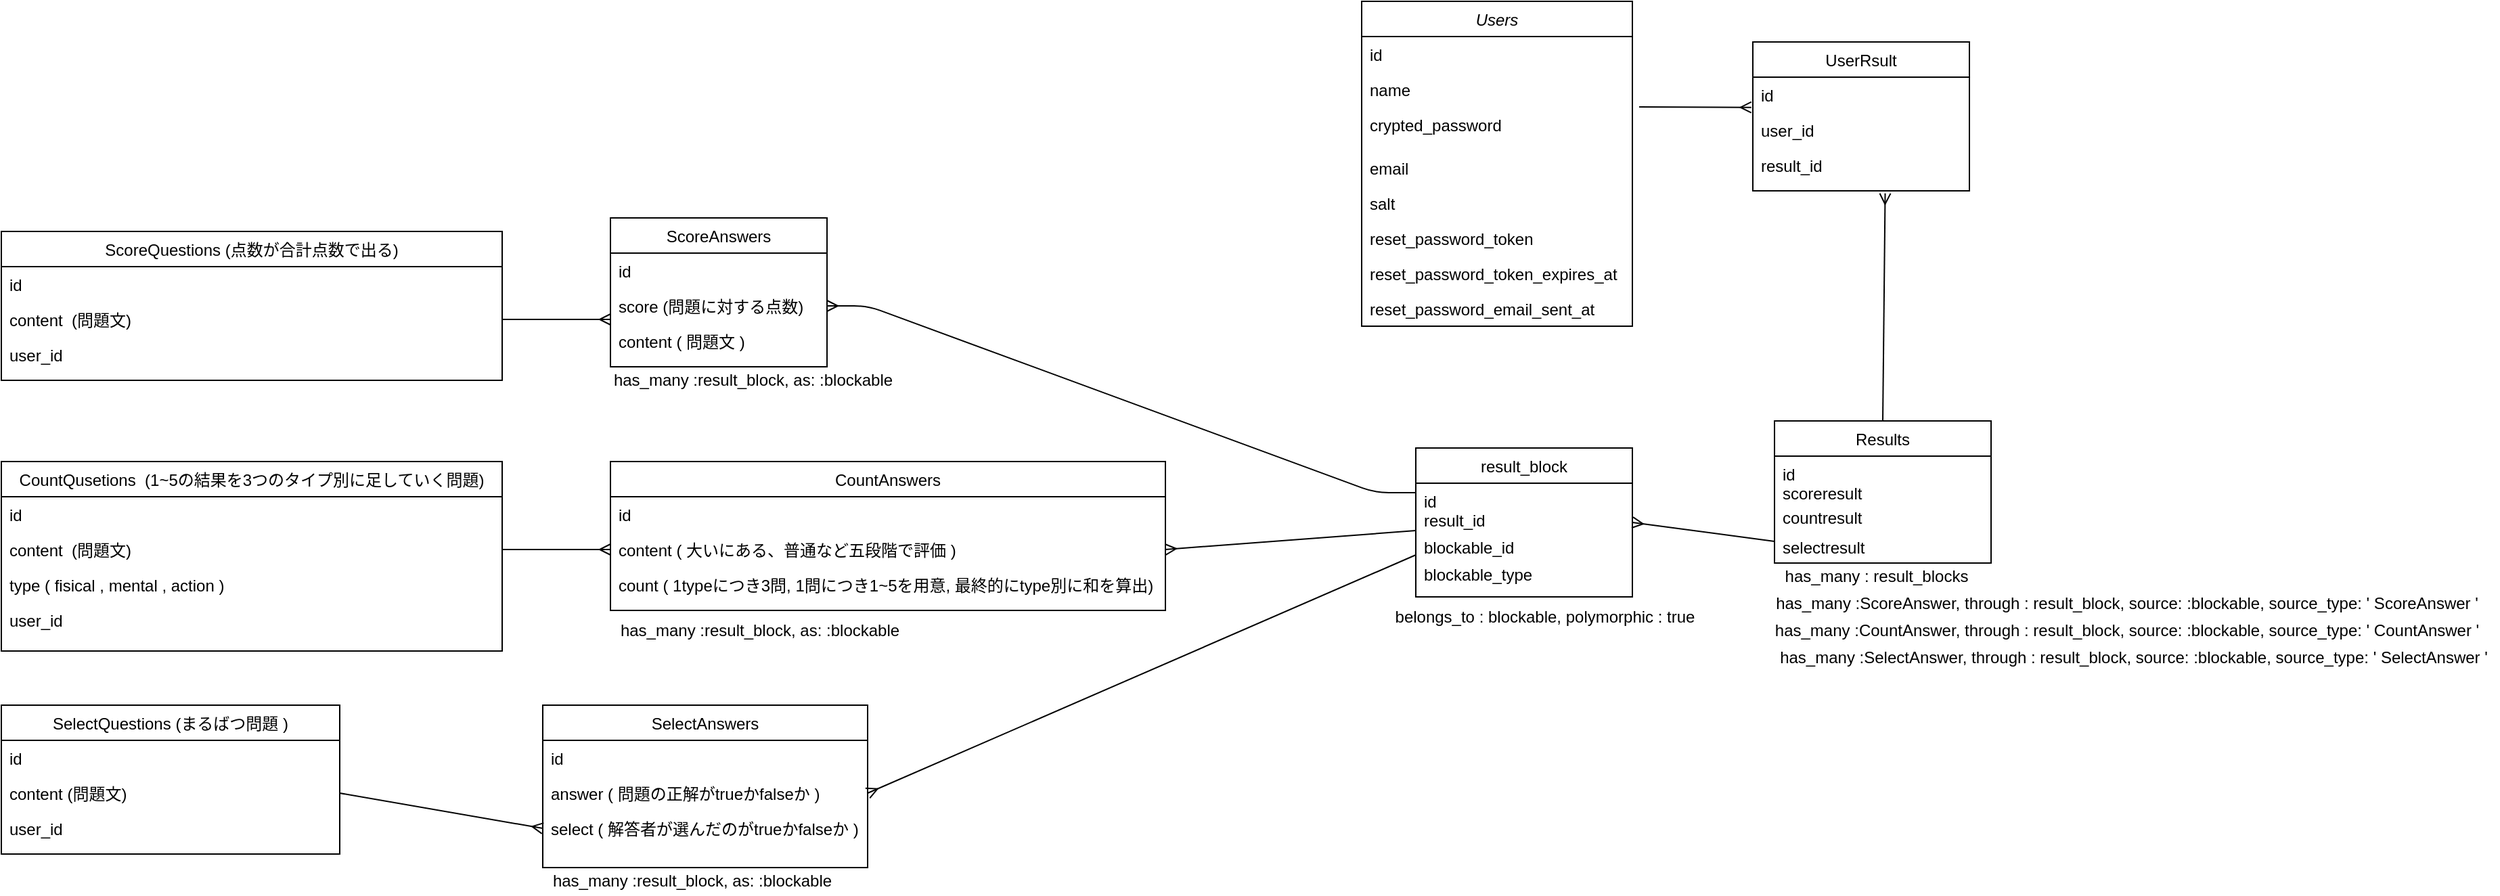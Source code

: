 <mxfile version="14.5.10" type="github">
  <diagram id="C5RBs43oDa-KdzZeNtuy" name="Page-1">
    <mxGraphModel dx="1290" dy="844" grid="1" gridSize="10" guides="1" tooltips="1" connect="1" arrows="1" fold="1" page="1" pageScale="1" pageWidth="827" pageHeight="1169" math="0" shadow="0">
      <root>
        <mxCell id="WIyWlLk6GJQsqaUBKTNV-0" />
        <mxCell id="WIyWlLk6GJQsqaUBKTNV-1" parent="WIyWlLk6GJQsqaUBKTNV-0" />
        <mxCell id="zkfFHV4jXpPFQw0GAbJ--0" value="Users" style="swimlane;fontStyle=2;align=center;verticalAlign=top;childLayout=stackLayout;horizontal=1;startSize=26;horizontalStack=0;resizeParent=1;resizeLast=0;collapsible=1;marginBottom=0;rounded=0;shadow=0;strokeWidth=1;" parent="WIyWlLk6GJQsqaUBKTNV-1" vertex="1">
          <mxGeometry x="1365" y="120" width="200" height="240" as="geometry">
            <mxRectangle x="230" y="140" width="160" height="26" as="alternateBounds" />
          </mxGeometry>
        </mxCell>
        <mxCell id="zkfFHV4jXpPFQw0GAbJ--1" value="id" style="text;align=left;verticalAlign=top;spacingLeft=4;spacingRight=4;overflow=hidden;rotatable=0;points=[[0,0.5],[1,0.5]];portConstraint=eastwest;" parent="zkfFHV4jXpPFQw0GAbJ--0" vertex="1">
          <mxGeometry y="26" width="200" height="26" as="geometry" />
        </mxCell>
        <mxCell id="zkfFHV4jXpPFQw0GAbJ--2" value="name" style="text;align=left;verticalAlign=top;spacingLeft=4;spacingRight=4;overflow=hidden;rotatable=0;points=[[0,0.5],[1,0.5]];portConstraint=eastwest;rounded=0;shadow=0;html=0;" parent="zkfFHV4jXpPFQw0GAbJ--0" vertex="1">
          <mxGeometry y="52" width="200" height="26" as="geometry" />
        </mxCell>
        <mxCell id="IS87z-NQS-pWIunTJ4P9-12" value="crypted_password" style="text;align=left;verticalAlign=top;spacingLeft=4;spacingRight=4;overflow=hidden;rotatable=0;points=[[0,0.5],[1,0.5]];portConstraint=eastwest;rounded=0;shadow=0;html=0;" parent="zkfFHV4jXpPFQw0GAbJ--0" vertex="1">
          <mxGeometry y="78" width="200" height="32" as="geometry" />
        </mxCell>
        <mxCell id="IS87z-NQS-pWIunTJ4P9-15" value="email&#xa;" style="text;align=left;verticalAlign=top;spacingLeft=4;spacingRight=4;overflow=hidden;rotatable=0;points=[[0,0.5],[1,0.5]];portConstraint=eastwest;rounded=0;shadow=0;html=0;" parent="zkfFHV4jXpPFQw0GAbJ--0" vertex="1">
          <mxGeometry y="110" width="200" height="26" as="geometry" />
        </mxCell>
        <mxCell id="PfvKTPRVXPHciBwDX97U-33" value="salt" style="text;align=left;verticalAlign=top;spacingLeft=4;spacingRight=4;overflow=hidden;rotatable=0;points=[[0,0.5],[1,0.5]];portConstraint=eastwest;rounded=0;shadow=0;html=0;" parent="zkfFHV4jXpPFQw0GAbJ--0" vertex="1">
          <mxGeometry y="136" width="200" height="26" as="geometry" />
        </mxCell>
        <mxCell id="PfvKTPRVXPHciBwDX97U-60" value="reset_password_token" style="text;align=left;verticalAlign=top;spacingLeft=4;spacingRight=4;overflow=hidden;rotatable=0;points=[[0,0.5],[1,0.5]];portConstraint=eastwest;rounded=0;shadow=0;html=0;" parent="zkfFHV4jXpPFQw0GAbJ--0" vertex="1">
          <mxGeometry y="162" width="200" height="26" as="geometry" />
        </mxCell>
        <mxCell id="PfvKTPRVXPHciBwDX97U-62" value="reset_password_token_expires_at" style="text;align=left;verticalAlign=top;spacingLeft=4;spacingRight=4;overflow=hidden;rotatable=0;points=[[0,0.5],[1,0.5]];portConstraint=eastwest;rounded=0;shadow=0;html=0;" parent="zkfFHV4jXpPFQw0GAbJ--0" vertex="1">
          <mxGeometry y="188" width="200" height="26" as="geometry" />
        </mxCell>
        <mxCell id="PfvKTPRVXPHciBwDX97U-65" value="reset_password_email_sent_at" style="text;align=left;verticalAlign=top;spacingLeft=4;spacingRight=4;overflow=hidden;rotatable=0;points=[[0,0.5],[1,0.5]];portConstraint=eastwest;rounded=0;shadow=0;html=0;" parent="zkfFHV4jXpPFQw0GAbJ--0" vertex="1">
          <mxGeometry y="214" width="200" height="26" as="geometry" />
        </mxCell>
        <mxCell id="zkfFHV4jXpPFQw0GAbJ--6" value="ScoreQuestions (点数が合計点数で出る)" style="swimlane;fontStyle=0;align=center;verticalAlign=top;childLayout=stackLayout;horizontal=1;startSize=26;horizontalStack=0;resizeParent=1;resizeLast=0;collapsible=1;marginBottom=0;rounded=0;shadow=0;strokeWidth=1;" parent="WIyWlLk6GJQsqaUBKTNV-1" vertex="1">
          <mxGeometry x="360" y="290" width="370" height="110" as="geometry">
            <mxRectangle x="130" y="380" width="160" height="26" as="alternateBounds" />
          </mxGeometry>
        </mxCell>
        <mxCell id="zkfFHV4jXpPFQw0GAbJ--7" value="id" style="text;align=left;verticalAlign=top;spacingLeft=4;spacingRight=4;overflow=hidden;rotatable=0;points=[[0,0.5],[1,0.5]];portConstraint=eastwest;" parent="zkfFHV4jXpPFQw0GAbJ--6" vertex="1">
          <mxGeometry y="26" width="370" height="26" as="geometry" />
        </mxCell>
        <mxCell id="zkfFHV4jXpPFQw0GAbJ--8" value="content  (問題文)" style="text;align=left;verticalAlign=top;spacingLeft=4;spacingRight=4;overflow=hidden;rotatable=0;points=[[0,0.5],[1,0.5]];portConstraint=eastwest;rounded=0;shadow=0;html=0;" parent="zkfFHV4jXpPFQw0GAbJ--6" vertex="1">
          <mxGeometry y="52" width="370" height="26" as="geometry" />
        </mxCell>
        <mxCell id="PfvKTPRVXPHciBwDX97U-6" value="user_id" style="text;align=left;verticalAlign=top;spacingLeft=4;spacingRight=4;overflow=hidden;rotatable=0;points=[[0,0.5],[1,0.5]];portConstraint=eastwest;rounded=0;shadow=0;html=0;" parent="zkfFHV4jXpPFQw0GAbJ--6" vertex="1">
          <mxGeometry y="78" width="370" height="26" as="geometry" />
        </mxCell>
        <mxCell id="zkfFHV4jXpPFQw0GAbJ--17" value="ScoreAnswers" style="swimlane;fontStyle=0;align=center;verticalAlign=top;childLayout=stackLayout;horizontal=1;startSize=26;horizontalStack=0;resizeParent=1;resizeLast=0;collapsible=1;marginBottom=0;rounded=0;shadow=0;strokeWidth=1;" parent="WIyWlLk6GJQsqaUBKTNV-1" vertex="1">
          <mxGeometry x="810" y="280" width="160" height="110" as="geometry">
            <mxRectangle x="550" y="140" width="160" height="26" as="alternateBounds" />
          </mxGeometry>
        </mxCell>
        <mxCell id="zkfFHV4jXpPFQw0GAbJ--18" value="id" style="text;align=left;verticalAlign=top;spacingLeft=4;spacingRight=4;overflow=hidden;rotatable=0;points=[[0,0.5],[1,0.5]];portConstraint=eastwest;" parent="zkfFHV4jXpPFQw0GAbJ--17" vertex="1">
          <mxGeometry y="26" width="160" height="26" as="geometry" />
        </mxCell>
        <mxCell id="zkfFHV4jXpPFQw0GAbJ--20" value="score (問題に対する点数)" style="text;align=left;verticalAlign=top;spacingLeft=4;spacingRight=4;overflow=hidden;rotatable=0;points=[[0,0.5],[1,0.5]];portConstraint=eastwest;rounded=0;shadow=0;html=0;" parent="zkfFHV4jXpPFQw0GAbJ--17" vertex="1">
          <mxGeometry y="52" width="160" height="26" as="geometry" />
        </mxCell>
        <mxCell id="JSltTQIVNKuVprsPa0v1-0" value="content ( 問題文 )" style="text;align=left;verticalAlign=top;spacingLeft=4;spacingRight=4;overflow=hidden;rotatable=0;points=[[0,0.5],[1,0.5]];portConstraint=eastwest;rounded=0;shadow=0;html=0;" vertex="1" parent="zkfFHV4jXpPFQw0GAbJ--17">
          <mxGeometry y="78" width="160" height="20" as="geometry" />
        </mxCell>
        <mxCell id="IS87z-NQS-pWIunTJ4P9-17" value="" style="fontSize=12;html=1;endArrow=ERmany;exitX=1;exitY=0.5;exitDx=0;exitDy=0;" parent="WIyWlLk6GJQsqaUBKTNV-1" source="zkfFHV4jXpPFQw0GAbJ--8" edge="1">
          <mxGeometry width="100" height="100" relative="1" as="geometry">
            <mxPoint x="350" y="360" as="sourcePoint" />
            <mxPoint x="810" y="355" as="targetPoint" />
          </mxGeometry>
        </mxCell>
        <mxCell id="PfvKTPRVXPHciBwDX97U-7" value="CountQusetions  (1~5の結果を3つのタイプ別に足していく問題)" style="swimlane;fontStyle=0;align=center;verticalAlign=top;childLayout=stackLayout;horizontal=1;startSize=26;horizontalStack=0;resizeParent=1;resizeLast=0;collapsible=1;marginBottom=0;rounded=0;shadow=0;strokeWidth=1;" parent="WIyWlLk6GJQsqaUBKTNV-1" vertex="1">
          <mxGeometry x="360" y="460" width="370" height="140" as="geometry">
            <mxRectangle x="130" y="380" width="160" height="26" as="alternateBounds" />
          </mxGeometry>
        </mxCell>
        <mxCell id="PfvKTPRVXPHciBwDX97U-8" value="id" style="text;align=left;verticalAlign=top;spacingLeft=4;spacingRight=4;overflow=hidden;rotatable=0;points=[[0,0.5],[1,0.5]];portConstraint=eastwest;" parent="PfvKTPRVXPHciBwDX97U-7" vertex="1">
          <mxGeometry y="26" width="370" height="26" as="geometry" />
        </mxCell>
        <mxCell id="PfvKTPRVXPHciBwDX97U-9" value="content  (問題文)" style="text;align=left;verticalAlign=top;spacingLeft=4;spacingRight=4;overflow=hidden;rotatable=0;points=[[0,0.5],[1,0.5]];portConstraint=eastwest;rounded=0;shadow=0;html=0;" parent="PfvKTPRVXPHciBwDX97U-7" vertex="1">
          <mxGeometry y="52" width="370" height="26" as="geometry" />
        </mxCell>
        <mxCell id="PfvKTPRVXPHciBwDX97U-32" value="type ( fisical , mental , action )" style="text;align=left;verticalAlign=top;spacingLeft=4;spacingRight=4;overflow=hidden;rotatable=0;points=[[0,0.5],[1,0.5]];portConstraint=eastwest;rounded=0;shadow=0;html=0;" parent="PfvKTPRVXPHciBwDX97U-7" vertex="1">
          <mxGeometry y="78" width="370" height="26" as="geometry" />
        </mxCell>
        <mxCell id="PfvKTPRVXPHciBwDX97U-10" value="user_id" style="text;align=left;verticalAlign=top;spacingLeft=4;spacingRight=4;overflow=hidden;rotatable=0;points=[[0,0.5],[1,0.5]];portConstraint=eastwest;rounded=0;shadow=0;html=0;" parent="PfvKTPRVXPHciBwDX97U-7" vertex="1">
          <mxGeometry y="104" width="370" height="32" as="geometry" />
        </mxCell>
        <mxCell id="PfvKTPRVXPHciBwDX97U-11" value="SelectQuestions (まるばつ問題 )" style="swimlane;fontStyle=0;align=center;verticalAlign=top;childLayout=stackLayout;horizontal=1;startSize=26;horizontalStack=0;resizeParent=1;resizeLast=0;collapsible=1;marginBottom=0;rounded=0;shadow=0;strokeWidth=1;" parent="WIyWlLk6GJQsqaUBKTNV-1" vertex="1">
          <mxGeometry x="360" y="640" width="250" height="110" as="geometry">
            <mxRectangle x="130" y="380" width="160" height="26" as="alternateBounds" />
          </mxGeometry>
        </mxCell>
        <mxCell id="PfvKTPRVXPHciBwDX97U-12" value="id" style="text;align=left;verticalAlign=top;spacingLeft=4;spacingRight=4;overflow=hidden;rotatable=0;points=[[0,0.5],[1,0.5]];portConstraint=eastwest;" parent="PfvKTPRVXPHciBwDX97U-11" vertex="1">
          <mxGeometry y="26" width="250" height="26" as="geometry" />
        </mxCell>
        <mxCell id="PfvKTPRVXPHciBwDX97U-13" value="content (問題文)" style="text;align=left;verticalAlign=top;spacingLeft=4;spacingRight=4;overflow=hidden;rotatable=0;points=[[0,0.5],[1,0.5]];portConstraint=eastwest;rounded=0;shadow=0;html=0;" parent="PfvKTPRVXPHciBwDX97U-11" vertex="1">
          <mxGeometry y="52" width="250" height="26" as="geometry" />
        </mxCell>
        <mxCell id="PfvKTPRVXPHciBwDX97U-14" value="user_id" style="text;align=left;verticalAlign=top;spacingLeft=4;spacingRight=4;overflow=hidden;rotatable=0;points=[[0,0.5],[1,0.5]];portConstraint=eastwest;rounded=0;shadow=0;html=0;" parent="PfvKTPRVXPHciBwDX97U-11" vertex="1">
          <mxGeometry y="78" width="250" height="26" as="geometry" />
        </mxCell>
        <mxCell id="PfvKTPRVXPHciBwDX97U-15" value="CountAnswers" style="swimlane;fontStyle=0;align=center;verticalAlign=top;childLayout=stackLayout;horizontal=1;startSize=26;horizontalStack=0;resizeParent=1;resizeLast=0;collapsible=1;marginBottom=0;rounded=0;shadow=0;strokeWidth=1;" parent="WIyWlLk6GJQsqaUBKTNV-1" vertex="1">
          <mxGeometry x="810" y="460" width="410" height="110" as="geometry">
            <mxRectangle x="550" y="140" width="160" height="26" as="alternateBounds" />
          </mxGeometry>
        </mxCell>
        <mxCell id="PfvKTPRVXPHciBwDX97U-16" value="id" style="text;align=left;verticalAlign=top;spacingLeft=4;spacingRight=4;overflow=hidden;rotatable=0;points=[[0,0.5],[1,0.5]];portConstraint=eastwest;" parent="PfvKTPRVXPHciBwDX97U-15" vertex="1">
          <mxGeometry y="26" width="410" height="26" as="geometry" />
        </mxCell>
        <mxCell id="JSltTQIVNKuVprsPa0v1-1" value="content ( 大いにある、普通など五段階で評価 )" style="text;align=left;verticalAlign=top;spacingLeft=4;spacingRight=4;overflow=hidden;rotatable=0;points=[[0,0.5],[1,0.5]];portConstraint=eastwest;" vertex="1" parent="PfvKTPRVXPHciBwDX97U-15">
          <mxGeometry y="52" width="410" height="26" as="geometry" />
        </mxCell>
        <mxCell id="PfvKTPRVXPHciBwDX97U-18" value="count ( 1typeにつき3問, 1問につき1~5を用意, 最終的にtype別に和を算出)" style="text;align=left;verticalAlign=top;spacingLeft=4;spacingRight=4;overflow=hidden;rotatable=0;points=[[0,0.5],[1,0.5]];portConstraint=eastwest;rounded=0;shadow=0;html=0;" parent="PfvKTPRVXPHciBwDX97U-15" vertex="1">
          <mxGeometry y="78" width="410" height="26" as="geometry" />
        </mxCell>
        <mxCell id="PfvKTPRVXPHciBwDX97U-20" value="SelectAnswers" style="swimlane;fontStyle=0;align=center;verticalAlign=top;childLayout=stackLayout;horizontal=1;startSize=26;horizontalStack=0;resizeParent=1;resizeLast=0;collapsible=1;marginBottom=0;rounded=0;shadow=0;strokeWidth=1;" parent="WIyWlLk6GJQsqaUBKTNV-1" vertex="1">
          <mxGeometry x="760" y="640" width="240" height="120" as="geometry">
            <mxRectangle x="550" y="140" width="160" height="26" as="alternateBounds" />
          </mxGeometry>
        </mxCell>
        <mxCell id="PfvKTPRVXPHciBwDX97U-21" value="id" style="text;align=left;verticalAlign=top;spacingLeft=4;spacingRight=4;overflow=hidden;rotatable=0;points=[[0,0.5],[1,0.5]];portConstraint=eastwest;" parent="PfvKTPRVXPHciBwDX97U-20" vertex="1">
          <mxGeometry y="26" width="240" height="26" as="geometry" />
        </mxCell>
        <mxCell id="JSltTQIVNKuVprsPa0v1-2" value="answer ( 問題の正解がtrueかfalseか )" style="text;align=left;verticalAlign=top;spacingLeft=4;spacingRight=4;overflow=hidden;rotatable=0;points=[[0,0.5],[1,0.5]];portConstraint=eastwest;" vertex="1" parent="PfvKTPRVXPHciBwDX97U-20">
          <mxGeometry y="52" width="240" height="26" as="geometry" />
        </mxCell>
        <mxCell id="PfvKTPRVXPHciBwDX97U-23" value="select ( 解答者が選んだのがtrueかfalseか )" style="text;align=left;verticalAlign=top;spacingLeft=4;spacingRight=4;overflow=hidden;rotatable=0;points=[[0,0.5],[1,0.5]];portConstraint=eastwest;rounded=0;shadow=0;html=0;" parent="PfvKTPRVXPHciBwDX97U-20" vertex="1">
          <mxGeometry y="78" width="240" height="26" as="geometry" />
        </mxCell>
        <mxCell id="PfvKTPRVXPHciBwDX97U-30" value="" style="fontSize=12;html=1;endArrow=ERmany;entryX=0;entryY=0.5;entryDx=0;entryDy=0;" parent="WIyWlLk6GJQsqaUBKTNV-1" target="PfvKTPRVXPHciBwDX97U-23" edge="1">
          <mxGeometry width="100" height="100" relative="1" as="geometry">
            <mxPoint x="610" y="705" as="sourcePoint" />
            <mxPoint x="570" y="699.5" as="targetPoint" />
          </mxGeometry>
        </mxCell>
        <mxCell id="PfvKTPRVXPHciBwDX97U-31" value="&lt;br&gt;" style="text;html=1;align=center;verticalAlign=middle;resizable=0;points=[];autosize=1;strokeColor=none;" parent="WIyWlLk6GJQsqaUBKTNV-1" vertex="1">
          <mxGeometry x="600" y="160" width="20" height="20" as="geometry" />
        </mxCell>
        <mxCell id="PfvKTPRVXPHciBwDX97U-38" value="" style="fontSize=12;html=1;endArrow=ERmany;exitX=1;exitY=0.5;exitDx=0;exitDy=0;entryX=0;entryY=0.5;entryDx=0;entryDy=0;" parent="WIyWlLk6GJQsqaUBKTNV-1" source="PfvKTPRVXPHciBwDX97U-9" edge="1">
          <mxGeometry width="100" height="100" relative="1" as="geometry">
            <mxPoint x="770" y="530" as="sourcePoint" />
            <mxPoint x="810" y="525" as="targetPoint" />
          </mxGeometry>
        </mxCell>
        <mxCell id="PfvKTPRVXPHciBwDX97U-42" value="Results" style="swimlane;fontStyle=0;align=center;verticalAlign=top;childLayout=stackLayout;horizontal=1;startSize=26;horizontalStack=0;resizeParent=1;resizeLast=0;collapsible=1;marginBottom=0;rounded=0;shadow=0;strokeWidth=1;" parent="WIyWlLk6GJQsqaUBKTNV-1" vertex="1">
          <mxGeometry x="1670" y="430" width="160" height="105" as="geometry">
            <mxRectangle x="550" y="140" width="160" height="26" as="alternateBounds" />
          </mxGeometry>
        </mxCell>
        <mxCell id="PfvKTPRVXPHciBwDX97U-43" value="id" style="text;align=left;verticalAlign=top;spacingLeft=4;spacingRight=4;overflow=hidden;rotatable=0;points=[[0,0.5],[1,0.5]];portConstraint=eastwest;" parent="PfvKTPRVXPHciBwDX97U-42" vertex="1">
          <mxGeometry y="26" width="160" height="14" as="geometry" />
        </mxCell>
        <mxCell id="PfvKTPRVXPHciBwDX97U-44" value="scoreresult" style="text;align=left;verticalAlign=top;spacingLeft=4;spacingRight=4;overflow=hidden;rotatable=0;points=[[0,0.5],[1,0.5]];portConstraint=eastwest;" parent="PfvKTPRVXPHciBwDX97U-42" vertex="1">
          <mxGeometry y="40" width="160" height="18" as="geometry" />
        </mxCell>
        <mxCell id="PfvKTPRVXPHciBwDX97U-45" value="countresult" style="text;align=left;verticalAlign=top;spacingLeft=4;spacingRight=4;overflow=hidden;rotatable=0;points=[[0,0.5],[1,0.5]];portConstraint=eastwest;rounded=0;shadow=0;html=0;" parent="PfvKTPRVXPHciBwDX97U-42" vertex="1">
          <mxGeometry y="58" width="160" height="22" as="geometry" />
        </mxCell>
        <mxCell id="PfvKTPRVXPHciBwDX97U-46" value="selectresult" style="text;align=left;verticalAlign=top;spacingLeft=4;spacingRight=4;overflow=hidden;rotatable=0;points=[[0,0.5],[1,0.5]];portConstraint=eastwest;rounded=0;shadow=0;html=0;" parent="PfvKTPRVXPHciBwDX97U-42" vertex="1">
          <mxGeometry y="80" width="160" height="18" as="geometry" />
        </mxCell>
        <mxCell id="PfvKTPRVXPHciBwDX97U-53" value="UserRsult" style="swimlane;fontStyle=0;align=center;verticalAlign=top;childLayout=stackLayout;horizontal=1;startSize=26;horizontalStack=0;resizeParent=1;resizeLast=0;collapsible=1;marginBottom=0;rounded=0;shadow=0;strokeWidth=1;" parent="WIyWlLk6GJQsqaUBKTNV-1" vertex="1">
          <mxGeometry x="1654" y="150" width="160" height="110" as="geometry">
            <mxRectangle x="550" y="140" width="160" height="26" as="alternateBounds" />
          </mxGeometry>
        </mxCell>
        <mxCell id="PfvKTPRVXPHciBwDX97U-54" value="id" style="text;align=left;verticalAlign=top;spacingLeft=4;spacingRight=4;overflow=hidden;rotatable=0;points=[[0,0.5],[1,0.5]];portConstraint=eastwest;" parent="PfvKTPRVXPHciBwDX97U-53" vertex="1">
          <mxGeometry y="26" width="160" height="26" as="geometry" />
        </mxCell>
        <mxCell id="PfvKTPRVXPHciBwDX97U-55" value="user_id" style="text;align=left;verticalAlign=top;spacingLeft=4;spacingRight=4;overflow=hidden;rotatable=0;points=[[0,0.5],[1,0.5]];portConstraint=eastwest;rounded=0;shadow=0;html=0;" parent="PfvKTPRVXPHciBwDX97U-53" vertex="1">
          <mxGeometry y="52" width="160" height="26" as="geometry" />
        </mxCell>
        <mxCell id="PfvKTPRVXPHciBwDX97U-56" value="result_id" style="text;align=left;verticalAlign=top;spacingLeft=4;spacingRight=4;overflow=hidden;rotatable=0;points=[[0,0.5],[1,0.5]];portConstraint=eastwest;rounded=0;shadow=0;html=0;" parent="PfvKTPRVXPHciBwDX97U-53" vertex="1">
          <mxGeometry y="78" width="160" height="32" as="geometry" />
        </mxCell>
        <mxCell id="PfvKTPRVXPHciBwDX97U-57" value="" style="fontSize=12;html=1;endArrow=ERmany;exitX=0.5;exitY=0;exitDx=0;exitDy=0;entryX=0.611;entryY=1.059;entryDx=0;entryDy=0;entryPerimeter=0;" parent="WIyWlLk6GJQsqaUBKTNV-1" source="PfvKTPRVXPHciBwDX97U-42" target="PfvKTPRVXPHciBwDX97U-56" edge="1">
          <mxGeometry width="100" height="100" relative="1" as="geometry">
            <mxPoint x="930" y="340" as="sourcePoint" />
            <mxPoint x="1419" y="220" as="targetPoint" />
          </mxGeometry>
        </mxCell>
        <mxCell id="PfvKTPRVXPHciBwDX97U-58" value="" style="fontSize=12;html=1;endArrow=ERmany;entryX=-0.007;entryY=-0.14;entryDx=0;entryDy=0;entryPerimeter=0;" parent="WIyWlLk6GJQsqaUBKTNV-1" target="PfvKTPRVXPHciBwDX97U-55" edge="1">
          <mxGeometry width="100" height="100" relative="1" as="geometry">
            <mxPoint x="1570" y="198" as="sourcePoint" />
            <mxPoint x="1030" y="240" as="targetPoint" />
          </mxGeometry>
        </mxCell>
        <mxCell id="JSltTQIVNKuVprsPa0v1-4" value="has_many : result_blocks" style="text;html=1;align=center;verticalAlign=middle;resizable=0;points=[];autosize=1;strokeColor=none;" vertex="1" parent="WIyWlLk6GJQsqaUBKTNV-1">
          <mxGeometry x="1670" y="535" width="150" height="20" as="geometry" />
        </mxCell>
        <mxCell id="JSltTQIVNKuVprsPa0v1-14" value="result_block" style="swimlane;fontStyle=0;align=center;verticalAlign=top;childLayout=stackLayout;horizontal=1;startSize=26;horizontalStack=0;resizeParent=1;resizeLast=0;collapsible=1;marginBottom=0;rounded=0;shadow=0;strokeWidth=1;" vertex="1" parent="WIyWlLk6GJQsqaUBKTNV-1">
          <mxGeometry x="1405" y="450" width="160" height="110" as="geometry">
            <mxRectangle x="550" y="140" width="160" height="26" as="alternateBounds" />
          </mxGeometry>
        </mxCell>
        <mxCell id="JSltTQIVNKuVprsPa0v1-15" value="id" style="text;align=left;verticalAlign=top;spacingLeft=4;spacingRight=4;overflow=hidden;rotatable=0;points=[[0,0.5],[1,0.5]];portConstraint=eastwest;" vertex="1" parent="JSltTQIVNKuVprsPa0v1-14">
          <mxGeometry y="26" width="160" height="14" as="geometry" />
        </mxCell>
        <mxCell id="JSltTQIVNKuVprsPa0v1-44" value="result_id" style="text;align=left;verticalAlign=top;spacingLeft=4;spacingRight=4;overflow=hidden;rotatable=0;points=[[0,0.5],[1,0.5]];portConstraint=eastwest;" vertex="1" parent="JSltTQIVNKuVprsPa0v1-14">
          <mxGeometry y="40" width="160" height="20" as="geometry" />
        </mxCell>
        <mxCell id="JSltTQIVNKuVprsPa0v1-46" value="blockable_id" style="text;align=left;verticalAlign=top;spacingLeft=4;spacingRight=4;overflow=hidden;rotatable=0;points=[[0,0.5],[1,0.5]];portConstraint=eastwest;" vertex="1" parent="JSltTQIVNKuVprsPa0v1-14">
          <mxGeometry y="60" width="160" height="20" as="geometry" />
        </mxCell>
        <mxCell id="JSltTQIVNKuVprsPa0v1-47" value="blockable_type" style="text;align=left;verticalAlign=top;spacingLeft=4;spacingRight=4;overflow=hidden;rotatable=0;points=[[0,0.5],[1,0.5]];portConstraint=eastwest;" vertex="1" parent="JSltTQIVNKuVprsPa0v1-14">
          <mxGeometry y="80" width="160" height="22" as="geometry" />
        </mxCell>
        <mxCell id="JSltTQIVNKuVprsPa0v1-18" value="" style="fontSize=12;html=1;endArrow=ERmany;entryX=1;entryY=0.5;entryDx=0;entryDy=0;exitX=0;exitY=0.5;exitDx=0;exitDy=0;" edge="1" parent="WIyWlLk6GJQsqaUBKTNV-1" source="PfvKTPRVXPHciBwDX97U-46" target="JSltTQIVNKuVprsPa0v1-14">
          <mxGeometry width="100" height="100" relative="1" as="geometry">
            <mxPoint x="1654" y="530" as="sourcePoint" />
            <mxPoint x="1320" y="450" as="targetPoint" />
          </mxGeometry>
        </mxCell>
        <mxCell id="JSltTQIVNKuVprsPa0v1-19" value="has_many :result_block, as: :blockable" style="text;html=1;align=center;verticalAlign=middle;resizable=0;points=[];autosize=1;strokeColor=none;" vertex="1" parent="WIyWlLk6GJQsqaUBKTNV-1">
          <mxGeometry x="805" y="390" width="220" height="20" as="geometry" />
        </mxCell>
        <mxCell id="JSltTQIVNKuVprsPa0v1-22" value="belongs_to : blockable, polymorphic : true" style="text;html=1;align=center;verticalAlign=middle;resizable=0;points=[];autosize=1;strokeColor=none;" vertex="1" parent="WIyWlLk6GJQsqaUBKTNV-1">
          <mxGeometry x="1420" y="565" width="160" height="20" as="geometry" />
        </mxCell>
        <mxCell id="JSltTQIVNKuVprsPa0v1-28" value="has_many :ScoreAnswer, through : result_block, source: :blockable, source_type: &#39; ScoreAnswer &#39;" style="text;html=1;align=center;verticalAlign=middle;resizable=0;points=[];autosize=1;strokeColor=none;" vertex="1" parent="WIyWlLk6GJQsqaUBKTNV-1">
          <mxGeometry x="1665" y="555" width="530" height="20" as="geometry" />
        </mxCell>
        <mxCell id="JSltTQIVNKuVprsPa0v1-29" value="has_many :CountAnswer, through : result_block, source: :blockable, source_type: &#39; CountAnswer &#39;" style="text;html=1;align=center;verticalAlign=middle;resizable=0;points=[];autosize=1;strokeColor=none;" vertex="1" parent="WIyWlLk6GJQsqaUBKTNV-1">
          <mxGeometry x="1660" y="575" width="540" height="20" as="geometry" />
        </mxCell>
        <mxCell id="JSltTQIVNKuVprsPa0v1-30" value="has_many :SelectAnswer, through : result_block, source: :blockable, source_type: &#39; SelectAnswer &#39;" style="text;html=1;align=center;verticalAlign=middle;resizable=0;points=[];autosize=1;strokeColor=none;" vertex="1" parent="WIyWlLk6GJQsqaUBKTNV-1">
          <mxGeometry x="1665" y="595" width="540" height="20" as="geometry" />
        </mxCell>
        <mxCell id="JSltTQIVNKuVprsPa0v1-38" value="" style="edgeStyle=entityRelationEdgeStyle;fontSize=12;html=1;endArrow=ERmany;entryX=1;entryY=0.5;entryDx=0;entryDy=0;exitX=0;exitY=0.5;exitDx=0;exitDy=0;" edge="1" parent="WIyWlLk6GJQsqaUBKTNV-1" source="JSltTQIVNKuVprsPa0v1-15" target="zkfFHV4jXpPFQw0GAbJ--20">
          <mxGeometry width="100" height="100" relative="1" as="geometry">
            <mxPoint x="1120" y="460" as="sourcePoint" />
            <mxPoint x="1220" y="360" as="targetPoint" />
          </mxGeometry>
        </mxCell>
        <mxCell id="JSltTQIVNKuVprsPa0v1-39" value="" style="fontSize=12;html=1;endArrow=ERmany;entryX=1;entryY=0.5;entryDx=0;entryDy=0;exitX=0;exitY=0.5;exitDx=0;exitDy=0;" edge="1" parent="WIyWlLk6GJQsqaUBKTNV-1" target="JSltTQIVNKuVprsPa0v1-1">
          <mxGeometry width="100" height="100" relative="1" as="geometry">
            <mxPoint x="1405" y="511" as="sourcePoint" />
            <mxPoint x="1220" y="360" as="targetPoint" />
          </mxGeometry>
        </mxCell>
        <mxCell id="JSltTQIVNKuVprsPa0v1-40" value="" style="fontSize=12;html=1;endArrow=ERmany;exitX=0;exitY=0.5;exitDx=0;exitDy=0;entryX=1;entryY=0.5;entryDx=0;entryDy=0;" edge="1" parent="WIyWlLk6GJQsqaUBKTNV-1" target="JSltTQIVNKuVprsPa0v1-2">
          <mxGeometry width="100" height="100" relative="1" as="geometry">
            <mxPoint x="1405" y="529" as="sourcePoint" />
            <mxPoint x="1220" y="360" as="targetPoint" />
          </mxGeometry>
        </mxCell>
        <mxCell id="JSltTQIVNKuVprsPa0v1-42" value="has_many :result_block, as: :blockable" style="text;html=1;align=center;verticalAlign=middle;resizable=0;points=[];autosize=1;strokeColor=none;" vertex="1" parent="WIyWlLk6GJQsqaUBKTNV-1">
          <mxGeometry x="810" y="575" width="220" height="20" as="geometry" />
        </mxCell>
        <mxCell id="JSltTQIVNKuVprsPa0v1-43" value="has_many :result_block, as: :blockable" style="text;html=1;align=center;verticalAlign=middle;resizable=0;points=[];autosize=1;strokeColor=none;" vertex="1" parent="WIyWlLk6GJQsqaUBKTNV-1">
          <mxGeometry x="760" y="760" width="220" height="20" as="geometry" />
        </mxCell>
      </root>
    </mxGraphModel>
  </diagram>
</mxfile>
